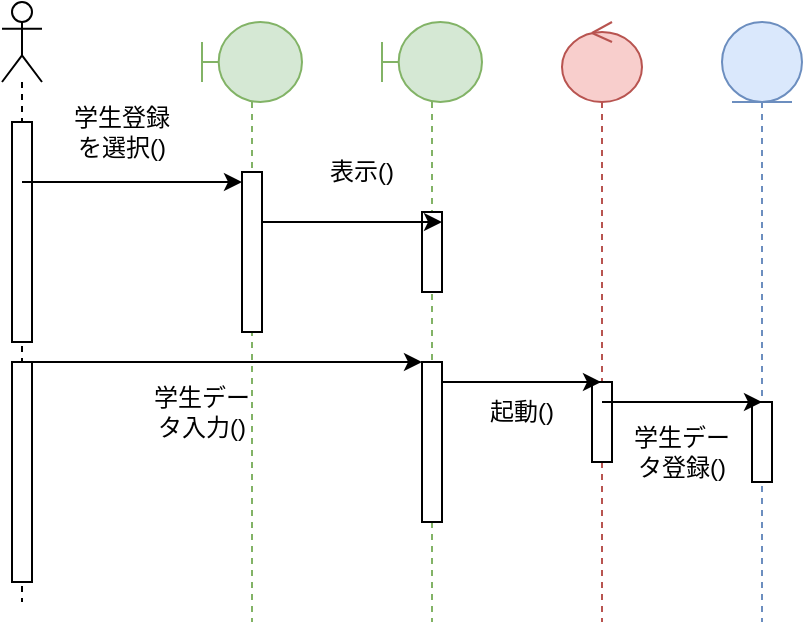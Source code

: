 <mxfile version="28.2.0">
  <diagram id="FzOZmIA0dTXHO1g6sHI9" name="ページ1">
    <mxGraphModel dx="786" dy="417" grid="1" gridSize="10" guides="1" tooltips="1" connect="1" arrows="1" fold="1" page="1" pageScale="1" pageWidth="827" pageHeight="1169" math="0" shadow="0">
      <root>
        <mxCell id="0" />
        <mxCell id="1" parent="0" />
        <mxCell id="TU8aYEE_BSoZJF7q7TrL-3" value="" style="shape=umlLifeline;perimeter=lifelinePerimeter;whiteSpace=wrap;html=1;container=1;dropTarget=0;collapsible=0;recursiveResize=0;outlineConnect=0;portConstraint=eastwest;newEdgeStyle={&quot;curved&quot;:0,&quot;rounded&quot;:0};participant=umlActor;" vertex="1" parent="1">
          <mxGeometry x="160" y="70" width="20" height="300" as="geometry" />
        </mxCell>
        <mxCell id="TU8aYEE_BSoZJF7q7TrL-4" value="" style="html=1;points=[[0,0,0,0,5],[0,1,0,0,-5],[1,0,0,0,5],[1,1,0,0,-5]];perimeter=orthogonalPerimeter;outlineConnect=0;targetShapes=umlLifeline;portConstraint=eastwest;newEdgeStyle={&quot;curved&quot;:0,&quot;rounded&quot;:0};" vertex="1" parent="TU8aYEE_BSoZJF7q7TrL-3">
          <mxGeometry x="5" y="60" width="10" height="110" as="geometry" />
        </mxCell>
        <mxCell id="TU8aYEE_BSoZJF7q7TrL-18" value="" style="html=1;points=[[0,0,0,0,5],[0,1,0,0,-5],[1,0,0,0,5],[1,1,0,0,-5]];perimeter=orthogonalPerimeter;outlineConnect=0;targetShapes=umlLifeline;portConstraint=eastwest;newEdgeStyle={&quot;curved&quot;:0,&quot;rounded&quot;:0};" vertex="1" parent="TU8aYEE_BSoZJF7q7TrL-3">
          <mxGeometry x="5" y="180" width="10" height="110" as="geometry" />
        </mxCell>
        <mxCell id="TU8aYEE_BSoZJF7q7TrL-6" value="" style="shape=umlLifeline;perimeter=lifelinePerimeter;whiteSpace=wrap;html=1;container=1;dropTarget=0;collapsible=0;recursiveResize=0;outlineConnect=0;portConstraint=eastwest;newEdgeStyle={&quot;curved&quot;:0,&quot;rounded&quot;:0};participant=umlBoundary;fillColor=#d5e8d4;strokeColor=#82b366;" vertex="1" parent="1">
          <mxGeometry x="260" y="80" width="50" height="300" as="geometry" />
        </mxCell>
        <mxCell id="TU8aYEE_BSoZJF7q7TrL-10" value="" style="html=1;points=[[0,0,0,0,5],[0,1,0,0,-5],[1,0,0,0,5],[1,1,0,0,-5]];perimeter=orthogonalPerimeter;outlineConnect=0;targetShapes=umlLifeline;portConstraint=eastwest;newEdgeStyle={&quot;curved&quot;:0,&quot;rounded&quot;:0};" vertex="1" parent="TU8aYEE_BSoZJF7q7TrL-6">
          <mxGeometry x="20" y="75" width="10" height="80" as="geometry" />
        </mxCell>
        <mxCell id="TU8aYEE_BSoZJF7q7TrL-7" value="" style="shape=umlLifeline;perimeter=lifelinePerimeter;whiteSpace=wrap;html=1;container=1;dropTarget=0;collapsible=0;recursiveResize=0;outlineConnect=0;portConstraint=eastwest;newEdgeStyle={&quot;curved&quot;:0,&quot;rounded&quot;:0};participant=umlBoundary;fillColor=#d5e8d4;strokeColor=#82b366;" vertex="1" parent="1">
          <mxGeometry x="350" y="80" width="50" height="300" as="geometry" />
        </mxCell>
        <mxCell id="TU8aYEE_BSoZJF7q7TrL-13" value="" style="html=1;points=[[0,0,0,0,5],[0,1,0,0,-5],[1,0,0,0,5],[1,1,0,0,-5]];perimeter=orthogonalPerimeter;outlineConnect=0;targetShapes=umlLifeline;portConstraint=eastwest;newEdgeStyle={&quot;curved&quot;:0,&quot;rounded&quot;:0};" vertex="1" parent="TU8aYEE_BSoZJF7q7TrL-7">
          <mxGeometry x="20" y="95" width="10" height="40" as="geometry" />
        </mxCell>
        <mxCell id="TU8aYEE_BSoZJF7q7TrL-19" value="" style="html=1;points=[[0,0,0,0,5],[0,1,0,0,-5],[1,0,0,0,5],[1,1,0,0,-5]];perimeter=orthogonalPerimeter;outlineConnect=0;targetShapes=umlLifeline;portConstraint=eastwest;newEdgeStyle={&quot;curved&quot;:0,&quot;rounded&quot;:0};" vertex="1" parent="TU8aYEE_BSoZJF7q7TrL-7">
          <mxGeometry x="20" y="170" width="10" height="80" as="geometry" />
        </mxCell>
        <mxCell id="TU8aYEE_BSoZJF7q7TrL-8" value="" style="shape=umlLifeline;perimeter=lifelinePerimeter;whiteSpace=wrap;html=1;container=1;dropTarget=0;collapsible=0;recursiveResize=0;outlineConnect=0;portConstraint=eastwest;newEdgeStyle={&quot;curved&quot;:0,&quot;rounded&quot;:0};participant=umlEntity;fillColor=#dae8fc;strokeColor=#6c8ebf;" vertex="1" parent="1">
          <mxGeometry x="520" y="80" width="40" height="300" as="geometry" />
        </mxCell>
        <mxCell id="TU8aYEE_BSoZJF7q7TrL-25" value="" style="html=1;points=[[0,0,0,0,5],[0,1,0,0,-5],[1,0,0,0,5],[1,1,0,0,-5]];perimeter=orthogonalPerimeter;outlineConnect=0;targetShapes=umlLifeline;portConstraint=eastwest;newEdgeStyle={&quot;curved&quot;:0,&quot;rounded&quot;:0};" vertex="1" parent="TU8aYEE_BSoZJF7q7TrL-8">
          <mxGeometry x="15" y="190" width="10" height="40" as="geometry" />
        </mxCell>
        <mxCell id="TU8aYEE_BSoZJF7q7TrL-9" value="" style="shape=umlLifeline;perimeter=lifelinePerimeter;whiteSpace=wrap;html=1;container=1;dropTarget=0;collapsible=0;recursiveResize=0;outlineConnect=0;portConstraint=eastwest;newEdgeStyle={&quot;curved&quot;:0,&quot;rounded&quot;:0};participant=umlControl;fillColor=#f8cecc;strokeColor=#b85450;" vertex="1" parent="1">
          <mxGeometry x="440" y="80" width="40" height="300" as="geometry" />
        </mxCell>
        <mxCell id="TU8aYEE_BSoZJF7q7TrL-22" value="" style="html=1;points=[[0,0,0,0,5],[0,1,0,0,-5],[1,0,0,0,5],[1,1,0,0,-5]];perimeter=orthogonalPerimeter;outlineConnect=0;targetShapes=umlLifeline;portConstraint=eastwest;newEdgeStyle={&quot;curved&quot;:0,&quot;rounded&quot;:0};" vertex="1" parent="TU8aYEE_BSoZJF7q7TrL-9">
          <mxGeometry x="15" y="180" width="10" height="40" as="geometry" />
        </mxCell>
        <mxCell id="TU8aYEE_BSoZJF7q7TrL-11" value="" style="endArrow=classic;html=1;rounded=0;entryX=0;entryY=0;entryDx=0;entryDy=5;entryPerimeter=0;" edge="1" parent="1" source="TU8aYEE_BSoZJF7q7TrL-3" target="TU8aYEE_BSoZJF7q7TrL-10">
          <mxGeometry width="50" height="50" relative="1" as="geometry">
            <mxPoint x="170" y="260" as="sourcePoint" />
            <mxPoint x="220" y="210" as="targetPoint" />
          </mxGeometry>
        </mxCell>
        <mxCell id="TU8aYEE_BSoZJF7q7TrL-14" value="" style="endArrow=classic;html=1;rounded=0;entryX=1;entryY=0;entryDx=0;entryDy=5;entryPerimeter=0;" edge="1" parent="1" source="TU8aYEE_BSoZJF7q7TrL-10" target="TU8aYEE_BSoZJF7q7TrL-13">
          <mxGeometry width="50" height="50" relative="1" as="geometry">
            <mxPoint x="290" y="170" as="sourcePoint" />
            <mxPoint x="400" y="170" as="targetPoint" />
          </mxGeometry>
        </mxCell>
        <mxCell id="TU8aYEE_BSoZJF7q7TrL-15" value="学生登録を選択()" style="text;html=1;align=center;verticalAlign=middle;whiteSpace=wrap;rounded=0;" vertex="1" parent="1">
          <mxGeometry x="190" y="120" width="60" height="30" as="geometry" />
        </mxCell>
        <mxCell id="TU8aYEE_BSoZJF7q7TrL-17" value="表示()" style="text;html=1;align=center;verticalAlign=middle;whiteSpace=wrap;rounded=0;" vertex="1" parent="1">
          <mxGeometry x="310" y="140" width="60" height="30" as="geometry" />
        </mxCell>
        <mxCell id="TU8aYEE_BSoZJF7q7TrL-20" value="" style="endArrow=classic;html=1;rounded=0;" edge="1" parent="1" target="TU8aYEE_BSoZJF7q7TrL-19">
          <mxGeometry width="50" height="50" relative="1" as="geometry">
            <mxPoint x="170" y="250" as="sourcePoint" />
            <mxPoint x="280" y="250" as="targetPoint" />
          </mxGeometry>
        </mxCell>
        <mxCell id="TU8aYEE_BSoZJF7q7TrL-21" value="学生データ入力()" style="text;html=1;align=center;verticalAlign=middle;whiteSpace=wrap;rounded=0;" vertex="1" parent="1">
          <mxGeometry x="230" y="260" width="60" height="30" as="geometry" />
        </mxCell>
        <mxCell id="TU8aYEE_BSoZJF7q7TrL-24" value="" style="endArrow=classic;html=1;rounded=0;" edge="1" parent="1" target="TU8aYEE_BSoZJF7q7TrL-9">
          <mxGeometry width="50" height="50" relative="1" as="geometry">
            <mxPoint x="380" y="260" as="sourcePoint" />
            <mxPoint x="470" y="260" as="targetPoint" />
          </mxGeometry>
        </mxCell>
        <mxCell id="TU8aYEE_BSoZJF7q7TrL-27" value="" style="endArrow=classic;html=1;rounded=0;" edge="1" parent="1">
          <mxGeometry width="50" height="50" relative="1" as="geometry">
            <mxPoint x="460" y="270" as="sourcePoint" />
            <mxPoint x="540" y="270" as="targetPoint" />
          </mxGeometry>
        </mxCell>
        <mxCell id="TU8aYEE_BSoZJF7q7TrL-28" value="起動()" style="text;html=1;align=center;verticalAlign=middle;whiteSpace=wrap;rounded=0;" vertex="1" parent="1">
          <mxGeometry x="390" y="260" width="60" height="30" as="geometry" />
        </mxCell>
        <mxCell id="TU8aYEE_BSoZJF7q7TrL-29" value="学生データ登録()" style="text;html=1;align=center;verticalAlign=middle;whiteSpace=wrap;rounded=0;" vertex="1" parent="1">
          <mxGeometry x="470" y="280" width="60" height="30" as="geometry" />
        </mxCell>
      </root>
    </mxGraphModel>
  </diagram>
</mxfile>

